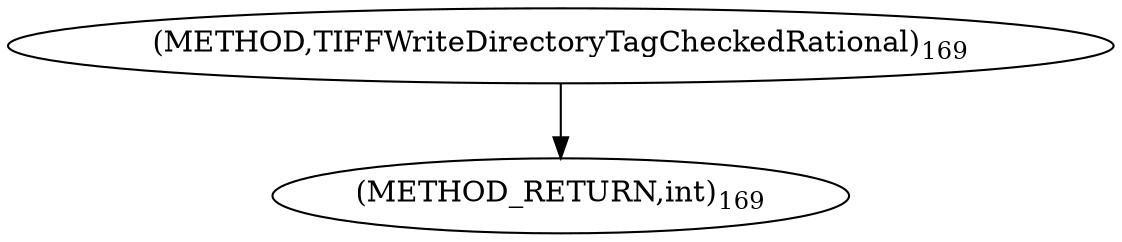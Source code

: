 digraph "TIFFWriteDirectoryTagCheckedRational" {  
"64263" [label = <(METHOD,TIFFWriteDirectoryTagCheckedRational)<SUB>169</SUB>> ]
"64269" [label = <(METHOD_RETURN,int)<SUB>169</SUB>> ]
  "64263" -> "64269" 
}
